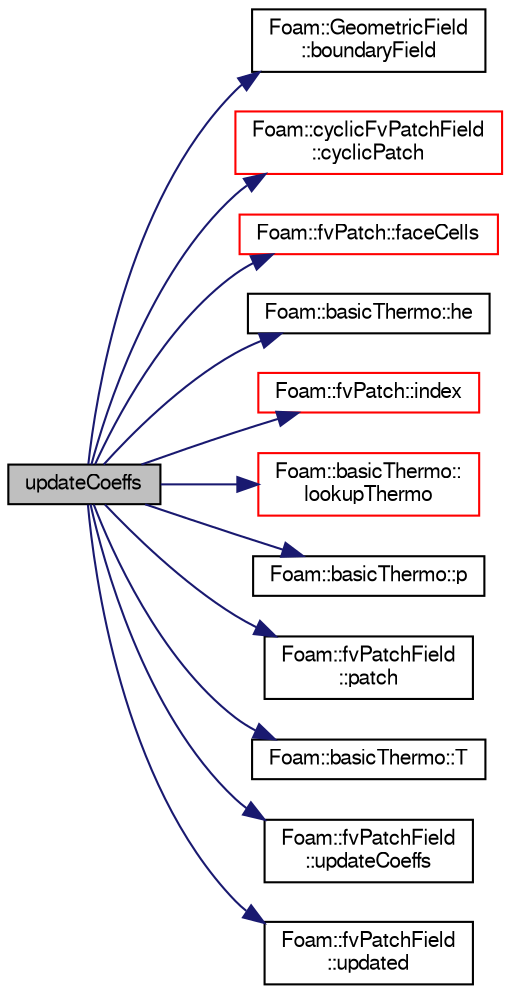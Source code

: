 digraph "updateCoeffs"
{
  bgcolor="transparent";
  edge [fontname="FreeSans",fontsize="10",labelfontname="FreeSans",labelfontsize="10"];
  node [fontname="FreeSans",fontsize="10",shape=record];
  rankdir="LR";
  Node357 [label="updateCoeffs",height=0.2,width=0.4,color="black", fillcolor="grey75", style="filled", fontcolor="black"];
  Node357 -> Node358 [color="midnightblue",fontsize="10",style="solid",fontname="FreeSans"];
  Node358 [label="Foam::GeometricField\l::boundaryField",height=0.2,width=0.4,color="black",URL="$a22434.html#a3c6c1a789b48ea0c5e8bff64f9c14f2d",tooltip="Return reference to GeometricBoundaryField. "];
  Node357 -> Node359 [color="midnightblue",fontsize="10",style="solid",fontname="FreeSans"];
  Node359 [label="Foam::cyclicFvPatchField\l::cyclicPatch",height=0.2,width=0.4,color="red",URL="$a22006.html#ae522268c64e8d91db461be379d82b6a0",tooltip="Return local reference cast into the cyclic patch. "];
  Node357 -> Node366 [color="midnightblue",fontsize="10",style="solid",fontname="FreeSans"];
  Node366 [label="Foam::fvPatch::faceCells",height=0.2,width=0.4,color="red",URL="$a22870.html#afbfac825732ef2770fff4261b4e930e9",tooltip="Return faceCells. "];
  Node357 -> Node370 [color="midnightblue",fontsize="10",style="solid",fontname="FreeSans"];
  Node370 [label="Foam::basicThermo::he",height=0.2,width=0.4,color="black",URL="$a29734.html#a662d59ddd0d78a76cd9838b63db0dc27",tooltip="Enthalpy/Internal energy [J/kg]. "];
  Node357 -> Node371 [color="midnightblue",fontsize="10",style="solid",fontname="FreeSans"];
  Node371 [label="Foam::fvPatch::index",height=0.2,width=0.4,color="red",URL="$a22870.html#a4a438520bb14406481732edc13c119c7",tooltip="Return the index of this patch in the fvBoundaryMesh. "];
  Node357 -> Node373 [color="midnightblue",fontsize="10",style="solid",fontname="FreeSans"];
  Node373 [label="Foam::basicThermo::\llookupThermo",height=0.2,width=0.4,color="red",URL="$a29734.html#a5e08ffb0c5604498e79b10e504b3fb67",tooltip="Generic lookup for each of the related thermodynamics packages. "];
  Node357 -> Node678 [color="midnightblue",fontsize="10",style="solid",fontname="FreeSans"];
  Node678 [label="Foam::basicThermo::p",height=0.2,width=0.4,color="black",URL="$a29734.html#a559539638a23431ca4b538c03b46e746",tooltip="Pressure [Pa]. "];
  Node357 -> Node679 [color="midnightblue",fontsize="10",style="solid",fontname="FreeSans"];
  Node679 [label="Foam::fvPatchField\l::patch",height=0.2,width=0.4,color="black",URL="$a22354.html#aca0923a4611f6166ffd8fa14d81864a4",tooltip="Return patch. "];
  Node357 -> Node680 [color="midnightblue",fontsize="10",style="solid",fontname="FreeSans"];
  Node680 [label="Foam::basicThermo::T",height=0.2,width=0.4,color="black",URL="$a29734.html#a36910f175f1b9478cb168b63da0a9904",tooltip="Temperature [K]. "];
  Node357 -> Node681 [color="midnightblue",fontsize="10",style="solid",fontname="FreeSans"];
  Node681 [label="Foam::fvPatchField\l::updateCoeffs",height=0.2,width=0.4,color="black",URL="$a22354.html#a7e24eafac629d3733181cd942d4c902f",tooltip="Update the coefficients associated with the patch field. "];
  Node357 -> Node682 [color="midnightblue",fontsize="10",style="solid",fontname="FreeSans"];
  Node682 [label="Foam::fvPatchField\l::updated",height=0.2,width=0.4,color="black",URL="$a22354.html#adb515d6ca9be66613efaaeb72c9709db",tooltip="Return true if the boundary condition has already been updated. "];
}
